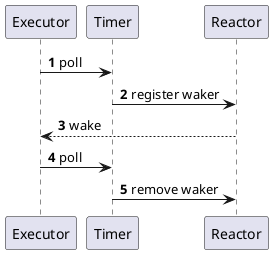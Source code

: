 @startuml
'https://plantuml.com/sequence-diagram

autonumber

Executor -> Timer: poll
Timer -> Reactor: register waker
Executor <-- Reactor: wake
Executor -> Timer: poll
Timer -> Reactor: remove waker

@enduml